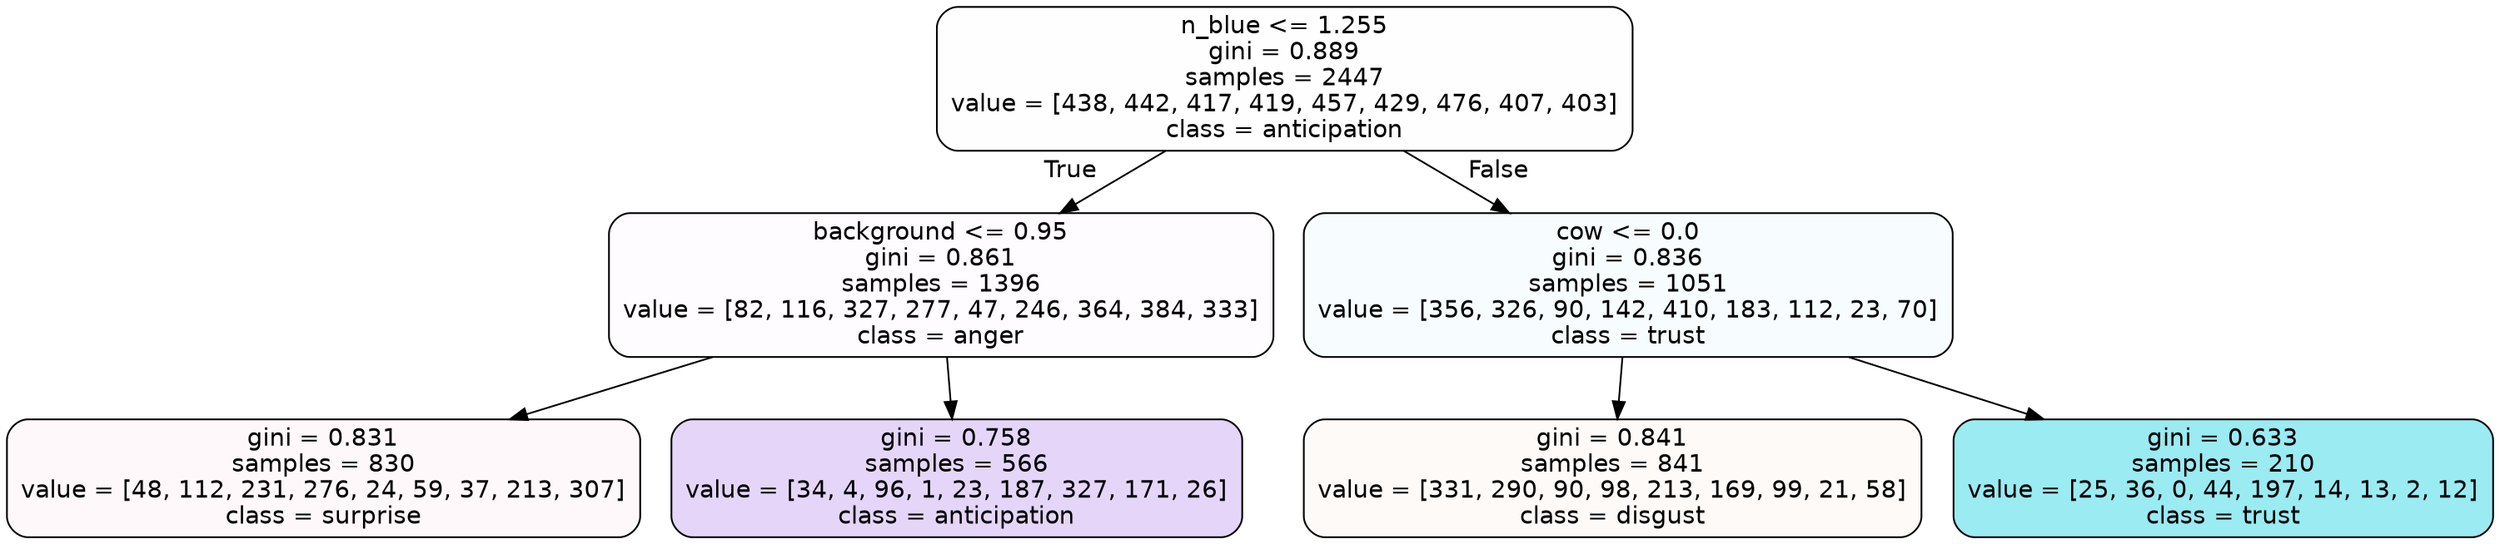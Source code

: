 digraph Tree {
node [shape=box, style="filled, rounded", color="black", fontname=helvetica] ;
edge [fontname=helvetica] ;
0 [label="n_blue <= 1.255\ngini = 0.889\nsamples = 2447\nvalue = [438, 442, 417, 419, 457, 429, 476, 407, 403]\nclass = anticipation", fillcolor="#8139e501"] ;
1 [label="background <= 0.95\ngini = 0.861\nsamples = 1396\nvalue = [82, 116, 327, 277, 47, 246, 364, 384, 333]\nclass = anger", fillcolor="#e539d703"] ;
0 -> 1 [labeldistance=2.5, labelangle=45, headlabel="True"] ;
2 [label="gini = 0.831\nsamples = 830\nvalue = [48, 112, 231, 276, 24, 59, 37, 213, 307]\nclass = surprise", fillcolor="#e5396408"] ;
1 -> 2 ;
3 [label="gini = 0.758\nsamples = 566\nvalue = [34, 4, 96, 1, 23, 187, 327, 171, 26]\nclass = anticipation", fillcolor="#8139e534"] ;
1 -> 3 ;
4 [label="cow <= 0.0\ngini = 0.836\nsamples = 1051\nvalue = [356, 326, 90, 142, 410, 183, 112, 23, 70]\nclass = trust", fillcolor="#39d7e50a"] ;
0 -> 4 [labeldistance=2.5, labelangle=-45, headlabel="False"] ;
5 [label="gini = 0.841\nsamples = 841\nvalue = [331, 290, 90, 98, 213, 169, 99, 21, 58]\nclass = disgust", fillcolor="#e581390a"] ;
4 -> 5 ;
6 [label="gini = 0.633\nsamples = 210\nvalue = [25, 36, 0, 44, 197, 14, 13, 2, 12]\nclass = trust", fillcolor="#39d7e582"] ;
4 -> 6 ;
}
